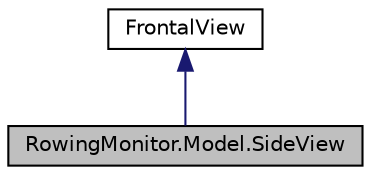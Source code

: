 digraph "RowingMonitor.Model.SideView"
{
  edge [fontname="Helvetica",fontsize="10",labelfontname="Helvetica",labelfontsize="10"];
  node [fontname="Helvetica",fontsize="10",shape=record];
  Node2 [label="RowingMonitor.Model.SideView",height=0.2,width=0.4,color="black", fillcolor="grey75", style="filled", fontcolor="black"];
  Node3 -> Node2 [dir="back",color="midnightblue",fontsize="10",style="solid",fontname="Helvetica"];
  Node3 [label="FrontalView",height=0.2,width=0.4,color="black", fillcolor="white", style="filled",URL="$class_rowing_monitor_1_1_model_1_1_frontal_view.html",tooltip="This class shows a frontal view of the tracked skeleton. Also it shows the color image sequence which..."];
}

